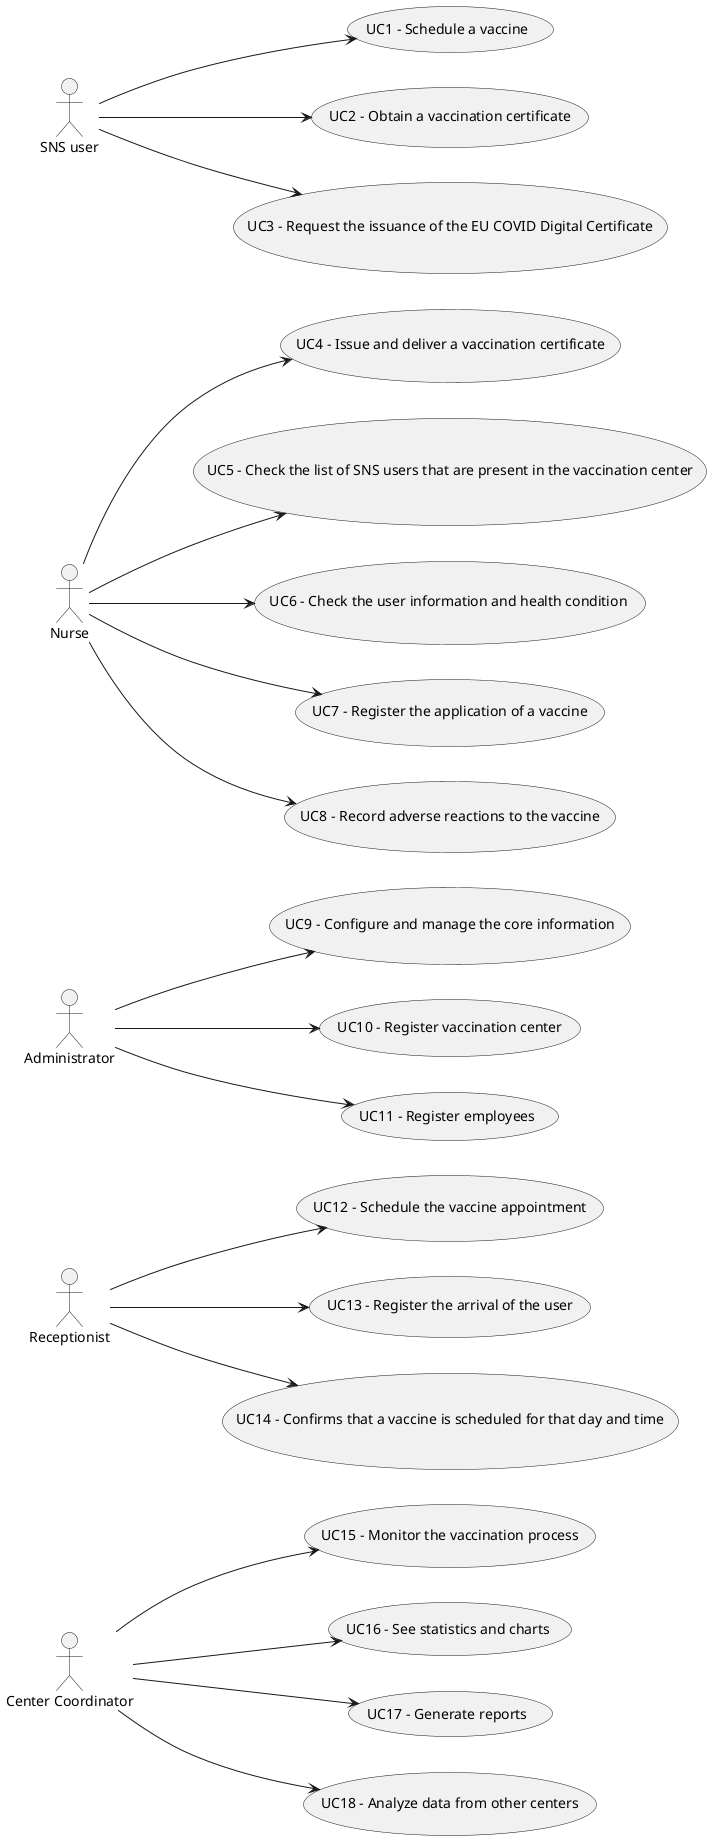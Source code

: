 @startuml

left to right direction

actor "Center Coordinator" as coordinator
actor "Receptionist" as receptionist
actor "Administrator" as admin
actor "Nurse" as nurse
actor "SNS user" as user




usecase uc1 as "UC1 - Schedule a vaccine"
usecase uc2 as "UC2 - Obtain a vaccination certificate"
usecase uc3 as "UC3 - Request the issuance of the EU COVID Digital Certificate"

user --> uc1
user --> uc2
user --> uc3

usecase uc4 as "UC4 - Issue and deliver a vaccination certificate"
usecase uc5 as "UC5 - Check the list of SNS users that are present in the vaccination center"
usecase uc6 as "UC6 - Check the user information and health condition "
usecase uc7 as "UC7 - Register the application of a vaccine"
usecase uc8 as "UC8 - Record adverse reactions to the vaccine"

nurse --> uc4
nurse --> uc5
nurse --> uc6
nurse --> uc7
nurse --> uc8

usecase uc9 as "UC9 - Configure and manage the core information"
usecase uc10 as "UC10 - Register vaccination center"
usecase uc11 as "UC11 - Register employees"

admin --> uc9
admin --> uc10
admin --> uc11

usecase uc12 as "UC12 - Schedule the vaccine appointment"
usecase uc13 as "UC13 - Register the arrival of the user"
usecase uc14 as "UC14 - Confirms that a vaccine is scheduled for that day and time"

receptionist --> uc12
receptionist --> uc13
receptionist --> uc14

usecase uc15 as "UC15 - Monitor the vaccination process"
usecase uc16 as "UC16 - See statistics and charts"
usecase uc17 as "UC17 - Generate reports"
usecase uc18 as "UC18 - Analyze data from other centers"

coordinator --> uc15
coordinator --> uc16
coordinator --> uc17
coordinator --> uc18





@enduml